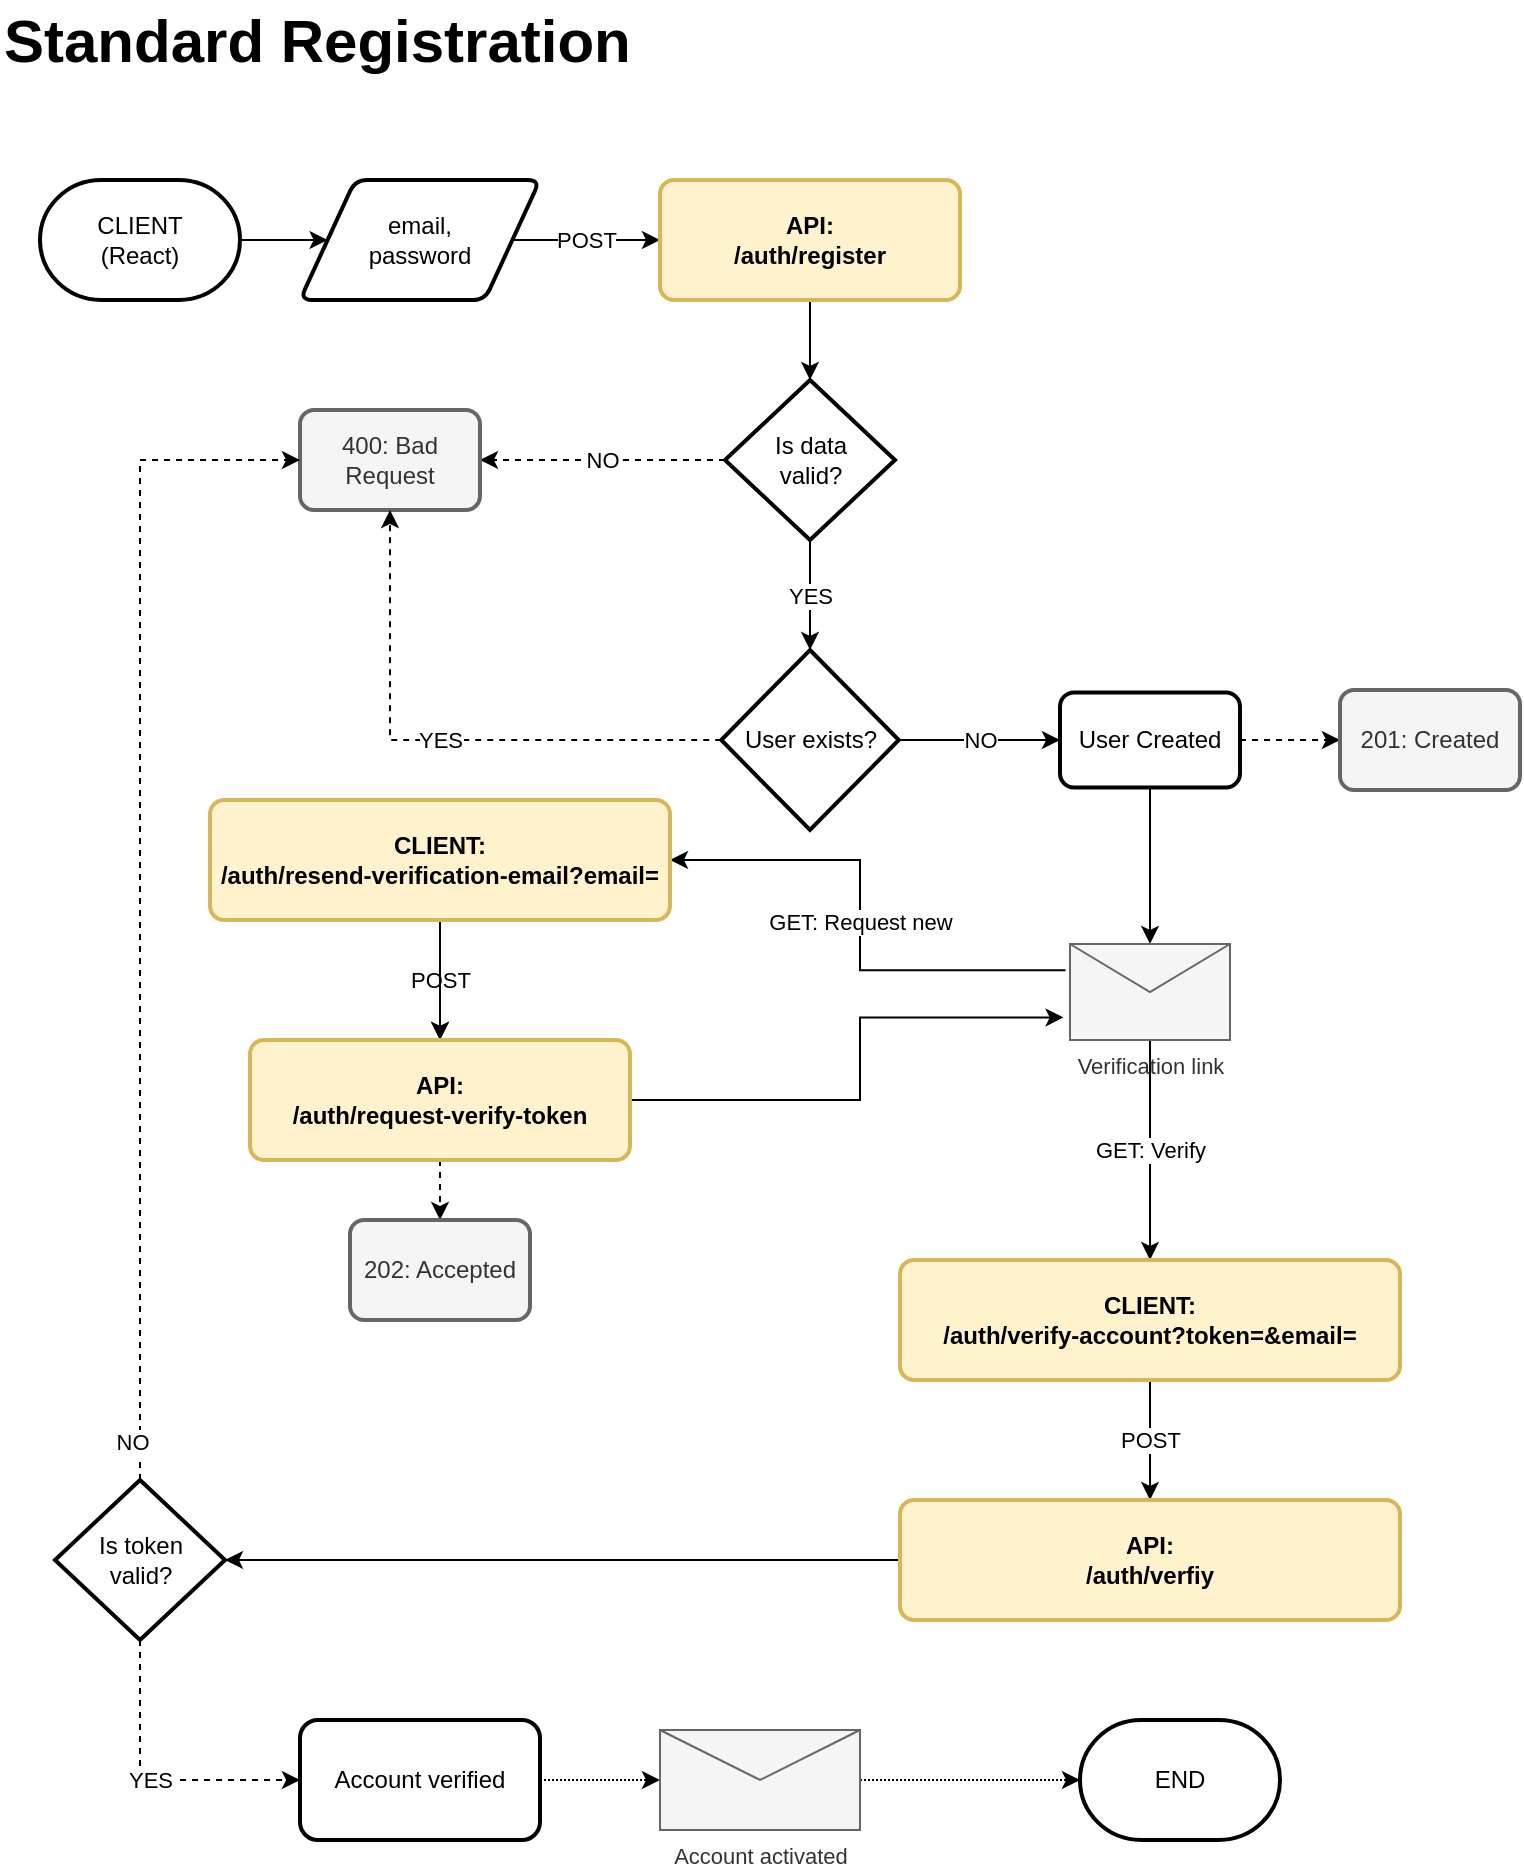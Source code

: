 <mxfile version="16.2.4" type="github">
  <diagram id="6DfAuB3A2C-rgSzdVPg6" name="Page-1">
    <mxGraphModel dx="1216" dy="681" grid="1" gridSize="10" guides="1" tooltips="1" connect="1" arrows="1" fold="1" page="1" pageScale="1" pageWidth="850" pageHeight="1100" math="0" shadow="0">
      <root>
        <mxCell id="0" />
        <mxCell id="1" parent="0" />
        <mxCell id="d8NQoz2VWaInrXl9GAlY-8" style="edgeStyle=orthogonalEdgeStyle;rounded=0;orthogonalLoop=1;jettySize=auto;html=1;" edge="1" parent="1" source="d8NQoz2VWaInrXl9GAlY-1" target="d8NQoz2VWaInrXl9GAlY-5">
          <mxGeometry relative="1" as="geometry" />
        </mxCell>
        <mxCell id="d8NQoz2VWaInrXl9GAlY-1" value="CLIENT&lt;br&gt;(React)" style="strokeWidth=2;html=1;shape=mxgraph.flowchart.terminator;whiteSpace=wrap;" vertex="1" parent="1">
          <mxGeometry x="60" y="120" width="100" height="60" as="geometry" />
        </mxCell>
        <mxCell id="d8NQoz2VWaInrXl9GAlY-9" value="POST" style="edgeStyle=orthogonalEdgeStyle;rounded=0;orthogonalLoop=1;jettySize=auto;html=1;" edge="1" parent="1" source="d8NQoz2VWaInrXl9GAlY-5" target="d8NQoz2VWaInrXl9GAlY-6">
          <mxGeometry relative="1" as="geometry" />
        </mxCell>
        <mxCell id="d8NQoz2VWaInrXl9GAlY-5" value="email,&lt;br&gt;password" style="shape=parallelogram;html=1;strokeWidth=2;perimeter=parallelogramPerimeter;whiteSpace=wrap;rounded=1;arcSize=12;size=0.23;" vertex="1" parent="1">
          <mxGeometry x="190" y="120" width="120" height="60" as="geometry" />
        </mxCell>
        <mxCell id="d8NQoz2VWaInrXl9GAlY-13" style="edgeStyle=orthogonalEdgeStyle;rounded=0;orthogonalLoop=1;jettySize=auto;html=1;exitX=0.5;exitY=1;exitDx=0;exitDy=0;entryX=0.5;entryY=0;entryDx=0;entryDy=0;entryPerimeter=0;" edge="1" parent="1" source="d8NQoz2VWaInrXl9GAlY-6" target="d8NQoz2VWaInrXl9GAlY-10">
          <mxGeometry relative="1" as="geometry" />
        </mxCell>
        <mxCell id="d8NQoz2VWaInrXl9GAlY-6" value="API:&lt;br&gt;/auth/register" style="rounded=1;whiteSpace=wrap;html=1;absoluteArcSize=1;arcSize=14;strokeWidth=2;fillColor=#fff2cc;strokeColor=#d6b656;fontStyle=1" vertex="1" parent="1">
          <mxGeometry x="370" y="120" width="150" height="60" as="geometry" />
        </mxCell>
        <mxCell id="d8NQoz2VWaInrXl9GAlY-12" value="NO" style="edgeStyle=orthogonalEdgeStyle;rounded=0;orthogonalLoop=1;jettySize=auto;html=1;dashed=1;" edge="1" parent="1" source="d8NQoz2VWaInrXl9GAlY-10" target="d8NQoz2VWaInrXl9GAlY-11">
          <mxGeometry relative="1" as="geometry" />
        </mxCell>
        <mxCell id="d8NQoz2VWaInrXl9GAlY-16" value="&lt;font style=&quot;font-size: 11px;&quot;&gt;YES&lt;/font&gt;" style="edgeStyle=orthogonalEdgeStyle;rounded=0;orthogonalLoop=1;jettySize=auto;html=1;fontSize=11;" edge="1" parent="1" source="d8NQoz2VWaInrXl9GAlY-10" target="d8NQoz2VWaInrXl9GAlY-15">
          <mxGeometry relative="1" as="geometry" />
        </mxCell>
        <mxCell id="d8NQoz2VWaInrXl9GAlY-10" value="Is data&lt;br&gt;valid?" style="strokeWidth=2;html=1;shape=mxgraph.flowchart.decision;whiteSpace=wrap;" vertex="1" parent="1">
          <mxGeometry x="402.5" y="220" width="85" height="80" as="geometry" />
        </mxCell>
        <mxCell id="d8NQoz2VWaInrXl9GAlY-11" value="400: Bad Request" style="rounded=1;whiteSpace=wrap;html=1;absoluteArcSize=1;arcSize=14;strokeWidth=2;fillColor=#f5f5f5;strokeColor=#666666;fontColor=#333333;" vertex="1" parent="1">
          <mxGeometry x="190" y="235" width="90" height="50" as="geometry" />
        </mxCell>
        <mxCell id="d8NQoz2VWaInrXl9GAlY-14" value="Standard Registration" style="text;html=1;align=left;verticalAlign=middle;resizable=0;points=[];autosize=1;strokeColor=none;fillColor=none;strokeWidth=1;fontStyle=1;fontSize=30;" vertex="1" parent="1">
          <mxGeometry x="40" y="30" width="330" height="40" as="geometry" />
        </mxCell>
        <mxCell id="d8NQoz2VWaInrXl9GAlY-17" value="YES" style="edgeStyle=orthogonalEdgeStyle;rounded=0;orthogonalLoop=1;jettySize=auto;html=1;exitX=0;exitY=0.5;exitDx=0;exitDy=0;exitPerimeter=0;entryX=0.5;entryY=1;entryDx=0;entryDy=0;dashed=1;fontSize=11;" edge="1" parent="1" source="d8NQoz2VWaInrXl9GAlY-15" target="d8NQoz2VWaInrXl9GAlY-11">
          <mxGeometry relative="1" as="geometry" />
        </mxCell>
        <mxCell id="d8NQoz2VWaInrXl9GAlY-40" value="NO" style="edgeStyle=orthogonalEdgeStyle;rounded=0;orthogonalLoop=1;jettySize=auto;html=1;fontSize=11;" edge="1" parent="1" source="d8NQoz2VWaInrXl9GAlY-15" target="d8NQoz2VWaInrXl9GAlY-21">
          <mxGeometry relative="1" as="geometry" />
        </mxCell>
        <mxCell id="d8NQoz2VWaInrXl9GAlY-15" value="User exists?" style="strokeWidth=2;html=1;shape=mxgraph.flowchart.decision;whiteSpace=wrap;" vertex="1" parent="1">
          <mxGeometry x="400.63" y="355" width="88.75" height="90" as="geometry" />
        </mxCell>
        <mxCell id="d8NQoz2VWaInrXl9GAlY-20" value="" style="edgeStyle=orthogonalEdgeStyle;rounded=0;orthogonalLoop=1;jettySize=auto;html=1;exitX=0.5;exitY=0;exitDx=0;exitDy=0;exitPerimeter=0;entryX=0;entryY=0.5;entryDx=0;entryDy=0;dashed=1;fontSize=11;" edge="1" parent="1" source="d8NQoz2VWaInrXl9GAlY-19" target="d8NQoz2VWaInrXl9GAlY-11">
          <mxGeometry relative="1" as="geometry" />
        </mxCell>
        <mxCell id="d8NQoz2VWaInrXl9GAlY-54" value="NO" style="edgeLabel;html=1;align=center;verticalAlign=middle;resizable=0;points=[];fontSize=11;" vertex="1" connectable="0" parent="d8NQoz2VWaInrXl9GAlY-20">
          <mxGeometry x="-0.936" y="4" relative="1" as="geometry">
            <mxPoint as="offset" />
          </mxGeometry>
        </mxCell>
        <mxCell id="d8NQoz2VWaInrXl9GAlY-70" value="YES" style="edgeStyle=orthogonalEdgeStyle;rounded=0;orthogonalLoop=1;jettySize=auto;html=1;exitX=0.5;exitY=1;exitDx=0;exitDy=0;exitPerimeter=0;entryX=0;entryY=0.5;entryDx=0;entryDy=0;dashed=1;fontSize=11;" edge="1" parent="1" source="d8NQoz2VWaInrXl9GAlY-19" target="d8NQoz2VWaInrXl9GAlY-55">
          <mxGeometry relative="1" as="geometry" />
        </mxCell>
        <mxCell id="d8NQoz2VWaInrXl9GAlY-19" value="Is token&lt;br&gt;valid?" style="strokeWidth=2;html=1;shape=mxgraph.flowchart.decision;whiteSpace=wrap;" vertex="1" parent="1">
          <mxGeometry x="67.5" y="770" width="85" height="80" as="geometry" />
        </mxCell>
        <mxCell id="d8NQoz2VWaInrXl9GAlY-25" value="" style="edgeStyle=orthogonalEdgeStyle;rounded=0;orthogonalLoop=1;jettySize=auto;html=1;dashed=1;fontSize=11;" edge="1" parent="1" source="d8NQoz2VWaInrXl9GAlY-21" target="d8NQoz2VWaInrXl9GAlY-24">
          <mxGeometry relative="1" as="geometry" />
        </mxCell>
        <mxCell id="d8NQoz2VWaInrXl9GAlY-41" style="edgeStyle=orthogonalEdgeStyle;rounded=0;orthogonalLoop=1;jettySize=auto;html=1;exitX=0.5;exitY=1;exitDx=0;exitDy=0;fontSize=11;" edge="1" parent="1" source="d8NQoz2VWaInrXl9GAlY-21" target="d8NQoz2VWaInrXl9GAlY-63">
          <mxGeometry relative="1" as="geometry">
            <mxPoint x="615" y="505" as="targetPoint" />
          </mxGeometry>
        </mxCell>
        <mxCell id="d8NQoz2VWaInrXl9GAlY-21" value="User Created" style="rounded=1;whiteSpace=wrap;html=1;absoluteArcSize=1;arcSize=14;strokeWidth=2;" vertex="1" parent="1">
          <mxGeometry x="570" y="376.25" width="90" height="47.5" as="geometry" />
        </mxCell>
        <mxCell id="d8NQoz2VWaInrXl9GAlY-24" value="201: Created" style="rounded=1;whiteSpace=wrap;html=1;absoluteArcSize=1;arcSize=14;strokeWidth=2;fillColor=#f5f5f5;strokeColor=#666666;fontColor=#333333;" vertex="1" parent="1">
          <mxGeometry x="710" y="375" width="90" height="50" as="geometry" />
        </mxCell>
        <mxCell id="d8NQoz2VWaInrXl9GAlY-37" value="GET: Verify" style="edgeStyle=orthogonalEdgeStyle;rounded=0;orthogonalLoop=1;jettySize=auto;html=1;entryX=0.5;entryY=0;entryDx=0;entryDy=0;fontSize=11;" edge="1" parent="1" source="d8NQoz2VWaInrXl9GAlY-63" target="d8NQoz2VWaInrXl9GAlY-36">
          <mxGeometry relative="1" as="geometry">
            <mxPoint x="615.1" y="550" as="sourcePoint" />
          </mxGeometry>
        </mxCell>
        <mxCell id="d8NQoz2VWaInrXl9GAlY-45" value="GET: Request new" style="edgeStyle=orthogonalEdgeStyle;rounded=0;orthogonalLoop=1;jettySize=auto;html=1;exitX=-0.028;exitY=0.273;exitDx=0;exitDy=0;entryX=1;entryY=0.5;entryDx=0;entryDy=0;fontSize=11;exitPerimeter=0;" edge="1" parent="1" source="d8NQoz2VWaInrXl9GAlY-63" target="d8NQoz2VWaInrXl9GAlY-30">
          <mxGeometry relative="1" as="geometry">
            <mxPoint x="548.75" y="516.25" as="sourcePoint" />
            <Array as="points">
              <mxPoint x="470" y="515" />
              <mxPoint x="470" y="460" />
            </Array>
          </mxGeometry>
        </mxCell>
        <mxCell id="d8NQoz2VWaInrXl9GAlY-33" value="POST" style="edgeStyle=orthogonalEdgeStyle;rounded=0;orthogonalLoop=1;jettySize=auto;html=1;dashed=1;fontSize=11;" edge="1" parent="1" source="d8NQoz2VWaInrXl9GAlY-30" target="d8NQoz2VWaInrXl9GAlY-32">
          <mxGeometry relative="1" as="geometry" />
        </mxCell>
        <mxCell id="d8NQoz2VWaInrXl9GAlY-47" value="" style="edgeStyle=orthogonalEdgeStyle;rounded=0;orthogonalLoop=1;jettySize=auto;html=1;fontSize=11;" edge="1" parent="1" source="d8NQoz2VWaInrXl9GAlY-30" target="d8NQoz2VWaInrXl9GAlY-32">
          <mxGeometry relative="1" as="geometry" />
        </mxCell>
        <mxCell id="d8NQoz2VWaInrXl9GAlY-30" value="CLIENT:&lt;br&gt;/auth/resend-verification-email?email=" style="rounded=1;whiteSpace=wrap;html=1;absoluteArcSize=1;arcSize=14;strokeWidth=2;fillColor=#fff2cc;strokeColor=#d6b656;fontStyle=1" vertex="1" parent="1">
          <mxGeometry x="145" y="430" width="230" height="60" as="geometry" />
        </mxCell>
        <mxCell id="d8NQoz2VWaInrXl9GAlY-48" style="edgeStyle=orthogonalEdgeStyle;rounded=0;orthogonalLoop=1;jettySize=auto;html=1;exitX=1;exitY=0.5;exitDx=0;exitDy=0;entryX=-0.04;entryY=0.765;entryDx=0;entryDy=0;fontSize=11;entryPerimeter=0;" edge="1" parent="1" source="d8NQoz2VWaInrXl9GAlY-32" target="d8NQoz2VWaInrXl9GAlY-63">
          <mxGeometry relative="1" as="geometry">
            <mxPoint x="548.75" y="538.75" as="targetPoint" />
            <Array as="points">
              <mxPoint x="470" y="580" />
              <mxPoint x="470" y="539" />
            </Array>
          </mxGeometry>
        </mxCell>
        <mxCell id="d8NQoz2VWaInrXl9GAlY-50" style="edgeStyle=orthogonalEdgeStyle;rounded=0;orthogonalLoop=1;jettySize=auto;html=1;exitX=0.5;exitY=1;exitDx=0;exitDy=0;entryX=0.5;entryY=0;entryDx=0;entryDy=0;fontSize=11;dashed=1;" edge="1" parent="1" source="d8NQoz2VWaInrXl9GAlY-32" target="d8NQoz2VWaInrXl9GAlY-49">
          <mxGeometry relative="1" as="geometry" />
        </mxCell>
        <mxCell id="d8NQoz2VWaInrXl9GAlY-32" value="API:&lt;br&gt;/auth/request-verify-token" style="rounded=1;whiteSpace=wrap;html=1;absoluteArcSize=1;arcSize=14;strokeWidth=2;fillColor=#fff2cc;strokeColor=#d6b656;fontStyle=1" vertex="1" parent="1">
          <mxGeometry x="165" y="550" width="190" height="60" as="geometry" />
        </mxCell>
        <mxCell id="d8NQoz2VWaInrXl9GAlY-52" value="POST" style="edgeStyle=orthogonalEdgeStyle;rounded=0;orthogonalLoop=1;jettySize=auto;html=1;exitX=0.5;exitY=1;exitDx=0;exitDy=0;entryX=0.5;entryY=0;entryDx=0;entryDy=0;fontSize=11;" edge="1" parent="1" source="d8NQoz2VWaInrXl9GAlY-36" target="d8NQoz2VWaInrXl9GAlY-51">
          <mxGeometry relative="1" as="geometry" />
        </mxCell>
        <mxCell id="d8NQoz2VWaInrXl9GAlY-36" value="CLIENT:&lt;br&gt;/auth/verify-account?token=&amp;amp;email=" style="rounded=1;whiteSpace=wrap;html=1;absoluteArcSize=1;arcSize=14;strokeWidth=2;fillColor=#fff2cc;strokeColor=#d6b656;fontStyle=1" vertex="1" parent="1">
          <mxGeometry x="490" y="660" width="250" height="60" as="geometry" />
        </mxCell>
        <mxCell id="d8NQoz2VWaInrXl9GAlY-49" value="202: Accepted" style="rounded=1;whiteSpace=wrap;html=1;absoluteArcSize=1;arcSize=14;strokeWidth=2;fillColor=#f5f5f5;strokeColor=#666666;fontColor=#333333;" vertex="1" parent="1">
          <mxGeometry x="215" y="640" width="90" height="50" as="geometry" />
        </mxCell>
        <mxCell id="d8NQoz2VWaInrXl9GAlY-53" style="edgeStyle=orthogonalEdgeStyle;rounded=0;orthogonalLoop=1;jettySize=auto;html=1;exitX=0;exitY=0.5;exitDx=0;exitDy=0;entryX=1;entryY=0.5;entryDx=0;entryDy=0;entryPerimeter=0;fontSize=11;" edge="1" parent="1" source="d8NQoz2VWaInrXl9GAlY-51" target="d8NQoz2VWaInrXl9GAlY-19">
          <mxGeometry relative="1" as="geometry" />
        </mxCell>
        <mxCell id="d8NQoz2VWaInrXl9GAlY-51" value="API:&lt;br&gt;/auth/verfiy" style="rounded=1;whiteSpace=wrap;html=1;absoluteArcSize=1;arcSize=14;strokeWidth=2;fillColor=#fff2cc;strokeColor=#d6b656;fontStyle=1" vertex="1" parent="1">
          <mxGeometry x="490" y="780" width="250" height="60" as="geometry" />
        </mxCell>
        <mxCell id="d8NQoz2VWaInrXl9GAlY-66" style="edgeStyle=orthogonalEdgeStyle;rounded=0;orthogonalLoop=1;jettySize=auto;html=1;exitX=1;exitY=0.5;exitDx=0;exitDy=0;entryX=0;entryY=0.5;entryDx=0;entryDy=0;entryPerimeter=0;dashed=1;dashPattern=1 1;fontSize=11;" edge="1" parent="1" source="d8NQoz2VWaInrXl9GAlY-55" target="d8NQoz2VWaInrXl9GAlY-65">
          <mxGeometry relative="1" as="geometry" />
        </mxCell>
        <mxCell id="d8NQoz2VWaInrXl9GAlY-55" value="Account verified" style="rounded=1;whiteSpace=wrap;html=1;strokeWidth=2;" vertex="1" parent="1">
          <mxGeometry x="190" y="890" width="120" height="60" as="geometry" />
        </mxCell>
        <mxCell id="d8NQoz2VWaInrXl9GAlY-61" value="END" style="strokeWidth=2;html=1;shape=mxgraph.flowchart.terminator;whiteSpace=wrap;" vertex="1" parent="1">
          <mxGeometry x="580" y="890" width="100" height="60" as="geometry" />
        </mxCell>
        <mxCell id="d8NQoz2VWaInrXl9GAlY-63" value="Verification link" style="verticalLabelPosition=bottom;shadow=0;dashed=0;align=center;html=1;verticalAlign=top;strokeWidth=1;shape=mxgraph.mockup.misc.mail2;strokeColor=#666666;fontSize=11;fillColor=#f5f5f5;fontColor=#333333;" vertex="1" parent="1">
          <mxGeometry x="575" y="502" width="80" height="48" as="geometry" />
        </mxCell>
        <mxCell id="d8NQoz2VWaInrXl9GAlY-67" value="" style="edgeStyle=orthogonalEdgeStyle;rounded=0;orthogonalLoop=1;jettySize=auto;html=1;dashed=1;dashPattern=1 1;fontSize=11;" edge="1" parent="1" source="d8NQoz2VWaInrXl9GAlY-65" target="d8NQoz2VWaInrXl9GAlY-61">
          <mxGeometry relative="1" as="geometry" />
        </mxCell>
        <mxCell id="d8NQoz2VWaInrXl9GAlY-65" value="Account activated" style="verticalLabelPosition=bottom;shadow=0;dashed=0;align=center;html=1;verticalAlign=top;strokeWidth=1;shape=mxgraph.mockup.misc.mail2;strokeColor=#666666;fontSize=11;fillColor=#f5f5f5;fontColor=#333333;" vertex="1" parent="1">
          <mxGeometry x="370" y="895" width="100" height="50" as="geometry" />
        </mxCell>
      </root>
    </mxGraphModel>
  </diagram>
</mxfile>
